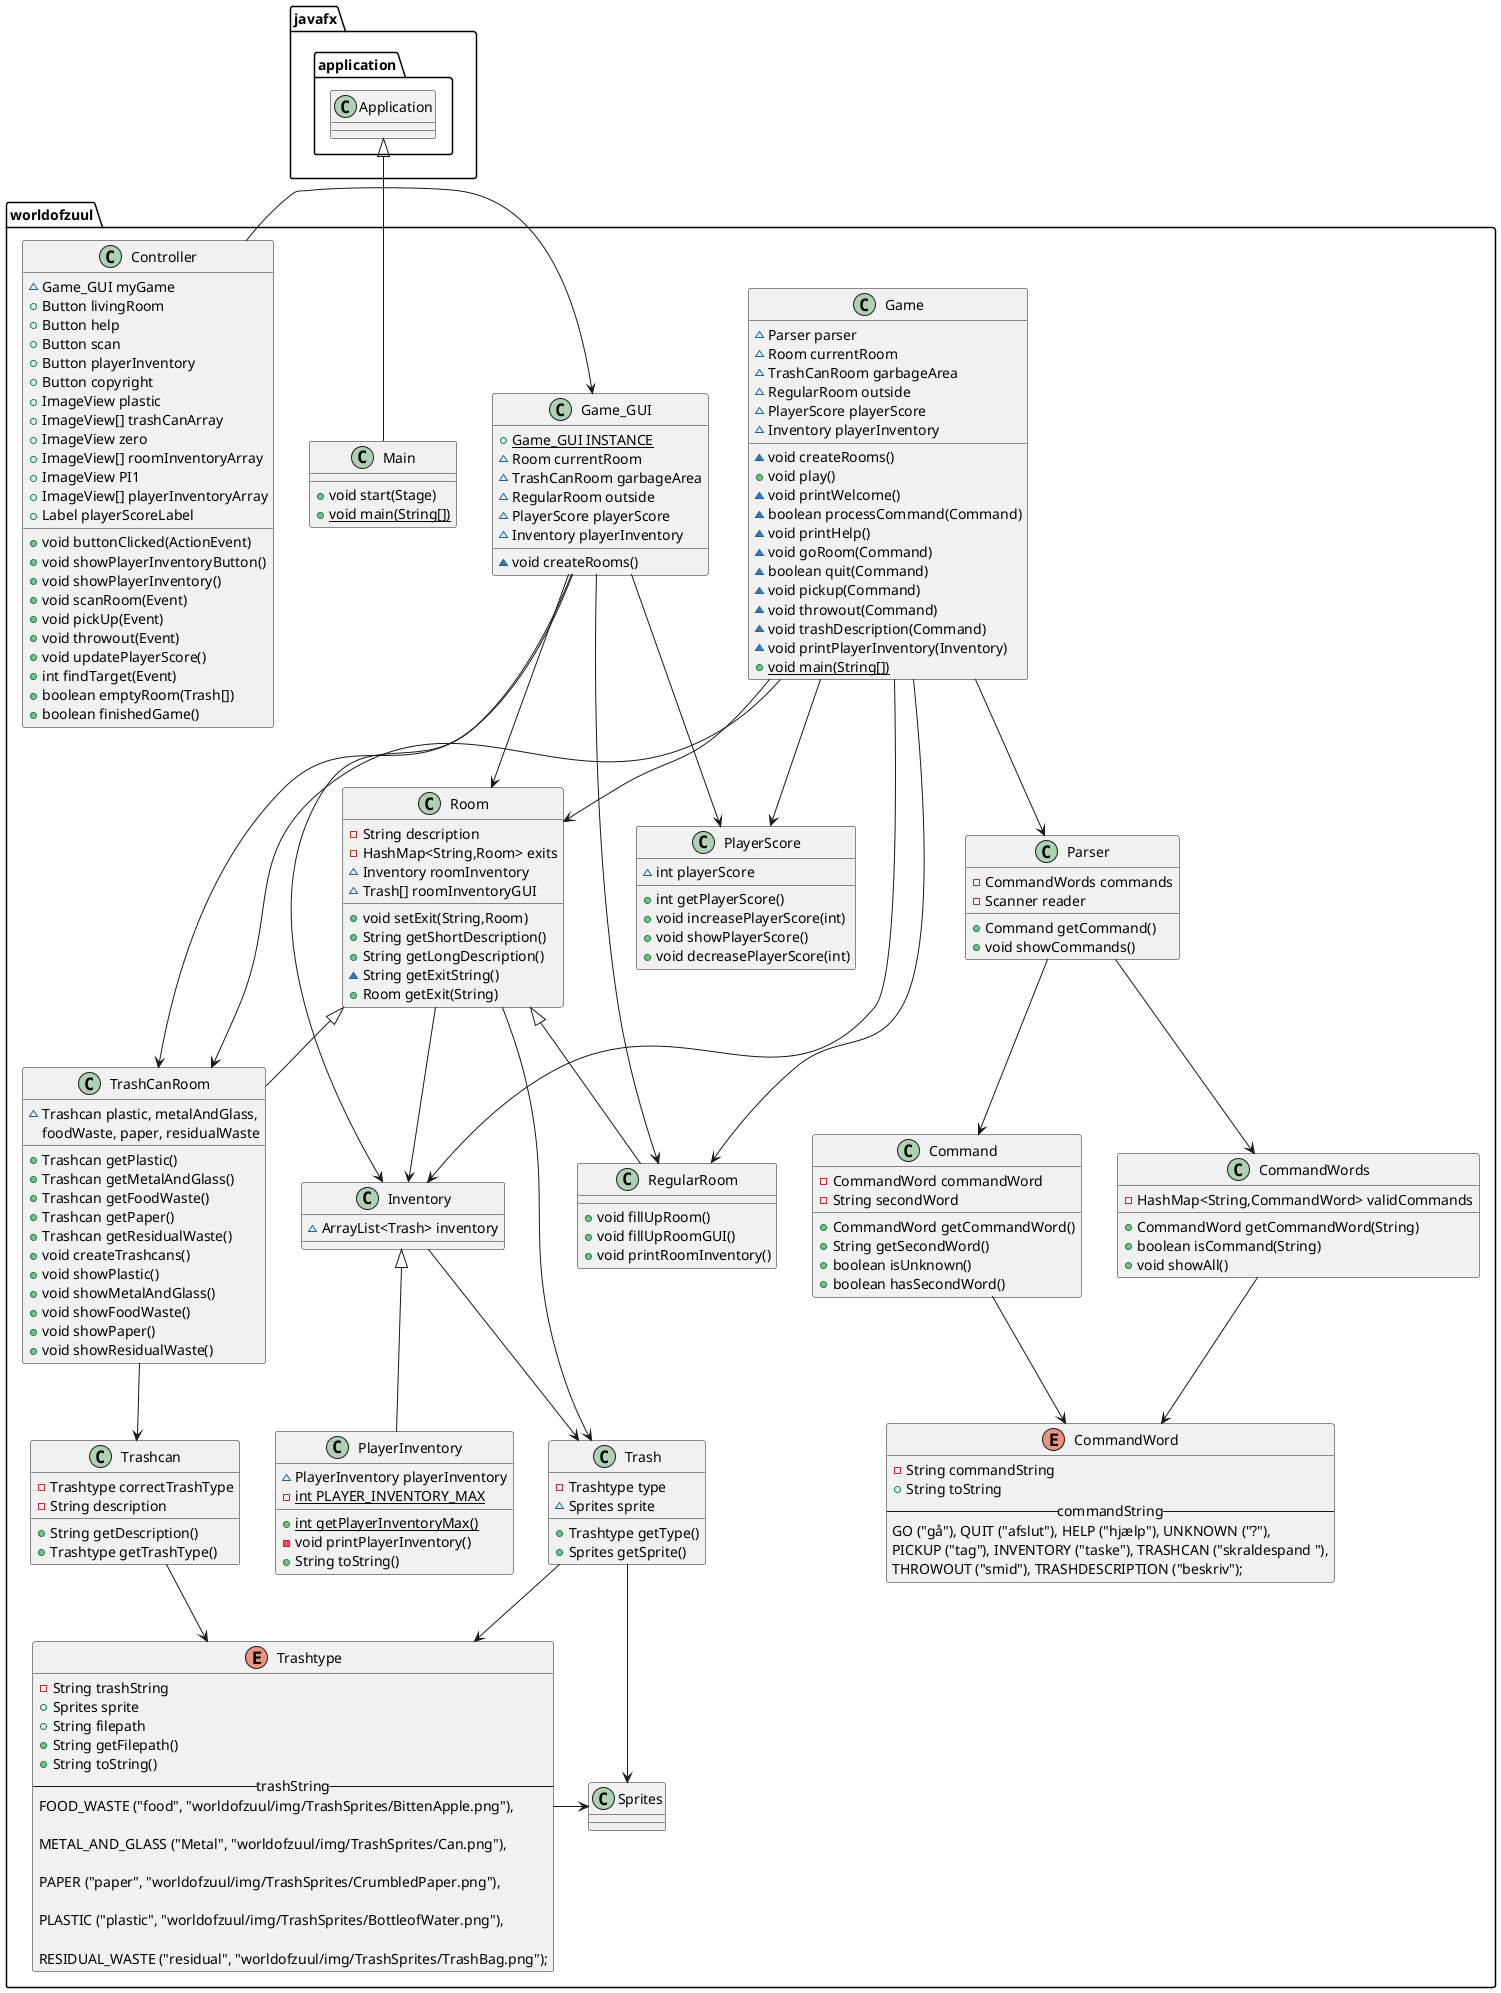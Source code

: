 @startuml

class worldofzuul.Main {
+ void start(Stage)
+ {static} void main(String[])
}
javafx.application.Application <|-- worldofzuul.Main

class worldofzuul.Controller {
~ Game_GUI myGame
+ Button livingRoom
+ Button help
+ Button scan
+ Button playerInventory
+ Button copyright
+ ImageView plastic
+ ImageView[] trashCanArray
+ ImageView zero
+ ImageView[] roomInventoryArray
+ ImageView PI1
+ ImageView[] playerInventoryArray
+ Label playerScoreLabel
+ void buttonClicked(ActionEvent)
+ void showPlayerInventoryButton()
+ void showPlayerInventory()
+ void scanRoom(Event)
+ void pickUp(Event)
+ void throwout(Event)
+ void updatePlayerScore()
+ int findTarget(Event)
+ boolean emptyRoom(Trash[])
+ boolean finishedGame()
}
worldofzuul.Controller -> worldofzuul.Game_GUI

class worldofzuul.Game_GUI {
+ {static} Game_GUI INSTANCE
~ Room currentRoom
~ TrashCanRoom garbageArea
~ RegularRoom outside
~ PlayerScore playerScore
~ Inventory playerInventory
~ void createRooms()
}
worldofzuul.Game_GUI --> worldofzuul.Room
worldofzuul.Game_GUI --> worldofzuul.TrashCanRoom
worldofzuul.Game_GUI --> worldofzuul.RegularRoom
worldofzuul.Game_GUI --> worldofzuul.Inventory
worldofzuul.Game_GUI --> worldofzuul.PlayerScore

class worldofzuul.Game {
~ Parser parser
~ Room currentRoom
~ TrashCanRoom garbageArea
~ RegularRoom outside
~ PlayerScore playerScore
~ Inventory playerInventory
~ void createRooms()
+ void play()
~ void printWelcome()
~ boolean processCommand(Command)
~ void printHelp()
~ void goRoom(Command)
~ boolean quit(Command)
~ void pickup(Command)
~ void throwout(Command)
~ void trashDescription(Command)
~ void printPlayerInventory(Inventory)
+ {static} void main(String[])
}
worldofzuul.Game --> worldofzuul.Parser
worldofzuul.Game --> worldofzuul.Room
worldofzuul.Game --> worldofzuul.TrashCanRoom
worldofzuul.Game --> worldofzuul.RegularRoom
worldofzuul.Game --> worldofzuul.PlayerScore
worldofzuul.Game --> worldofzuul.Inventory

class worldofzuul.Parser {
- CommandWords commands
- Scanner reader
+ Command getCommand()
+ void showCommands()
}
worldofzuul.Parser --> worldofzuul.Command
worldofzuul.Parser --> worldofzuul.CommandWords

class worldofzuul.Command {
- CommandWord commandWord
- String secondWord
+ CommandWord getCommandWord()
+ String getSecondWord()
+ boolean isUnknown()
+ boolean hasSecondWord()
}
worldofzuul.Command --> worldofzuul.CommandWord

enum worldofzuul.CommandWord {
- String commandString
+ String toString
-- commandString --
GO ("gå"), QUIT ("afslut"), HELP ("hjælp"), UNKNOWN ("?"),
    PICKUP ("tag"), INVENTORY ("taske"), TRASHCAN ("skraldespand "),
    THROWOUT ("smid"), TRASHDESCRIPTION ("beskriv");
}

class worldofzuul.CommandWords {
- HashMap<String,CommandWord> validCommands
+ CommandWord getCommandWord(String)
+ boolean isCommand(String)
+ void showAll()
}
worldofzuul.CommandWords --> worldofzuul.CommandWord

class worldofzuul.Room {
- String description
- HashMap<String,Room> exits
~ Inventory roomInventory
~ Trash[] roomInventoryGUI
+ void setExit(String,Room)
+ String getShortDescription()
+ String getLongDescription()
~ String getExitString()
+ Room getExit(String)
}
worldofzuul.Room <|-- worldofzuul.TrashCanRoom
worldofzuul.Room <|-- worldofzuul.RegularRoom
worldofzuul.Room --> worldofzuul.Inventory
worldofzuul.Room --> worldofzuul.Trash

class worldofzuul.RegularRoom {
+ void fillUpRoom()
+ void fillUpRoomGUI()
+ void printRoomInventory()
}

class worldofzuul.TrashCanRoom {
~ Trashcan plastic, metalAndGlass,
  foodWaste, paper, residualWaste
+ Trashcan getPlastic()
+ Trashcan getMetalAndGlass()
+ Trashcan getFoodWaste()
+ Trashcan getPaper()
+ Trashcan getResidualWaste()
+ void createTrashcans()
+ void showPlastic()
+ void showMetalAndGlass()
+ void showFoodWaste()
+ void showPaper()
+ void showResidualWaste()
}
worldofzuul.TrashCanRoom --> worldofzuul.Trashcan

class worldofzuul.PlayerScore {
~ int playerScore
+ int getPlayerScore()
+ void increasePlayerScore(int)
+ void showPlayerScore()
+ void decreasePlayerScore(int)
}

class worldofzuul.Inventory {
~ ArrayList<Trash> inventory
}
worldofzuul.Inventory --> worldofzuul.Trash

class worldofzuul.PlayerInventory {
~ PlayerInventory playerInventory
- {static} int PLAYER_INVENTORY_MAX
+ {static} int getPlayerInventoryMax()
- void printPlayerInventory()
+ String toString()
}
worldofzuul.Inventory <|-- worldofzuul.PlayerInventory

class worldofzuul.Trash {
- Trashtype type
~ Sprites sprite
+ Trashtype getType()
+ Sprites getSprite()
}
worldofzuul.Trash --> worldofzuul.Trashtype
worldofzuul.Trash --> worldofzuul.Sprites

class worldofzuul.Trashcan {
- Trashtype correctTrashType
- String description
+ String getDescription()
+ Trashtype getTrashType()
}
worldofzuul.Trashcan --> worldofzuul.Trashtype

enum worldofzuul.Trashtype {
- String trashString
+ Sprites sprite
+ String filepath
+ String getFilepath()
+ String toString()
-- trashString--
FOOD_WASTE ("food", "worldofzuul/img/TrashSprites/BittenApple.png"),

    METAL_AND_GLASS ("Metal", "worldofzuul/img/TrashSprites/Can.png"),

    PAPER ("paper", "worldofzuul/img/TrashSprites/CrumbledPaper.png"),

    PLASTIC ("plastic", "worldofzuul/img/TrashSprites/BottleofWater.png"),

    RESIDUAL_WASTE ("residual", "worldofzuul/img/TrashSprites/TrashBag.png");
}
worldofzuul.Trashtype -> worldofzuul.Sprites
@enduml